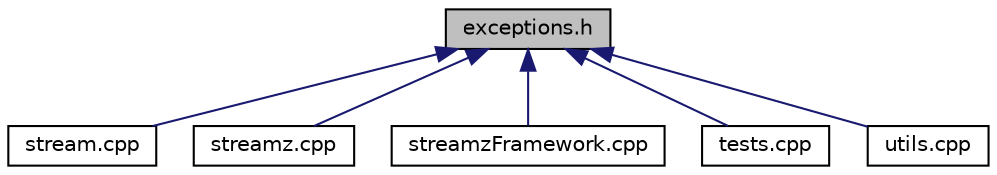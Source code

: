 digraph "exceptions.h"
{
 // LATEX_PDF_SIZE
  edge [fontname="Helvetica",fontsize="10",labelfontname="Helvetica",labelfontsize="10"];
  node [fontname="Helvetica",fontsize="10",shape=record];
  Node1 [label="exceptions.h",height=0.2,width=0.4,color="black", fillcolor="grey75", style="filled", fontcolor="black",tooltip=" "];
  Node1 -> Node2 [dir="back",color="midnightblue",fontsize="10",style="solid",fontname="Helvetica"];
  Node2 [label="stream.cpp",height=0.2,width=0.4,color="black", fillcolor="white", style="filled",URL="$stream_8cpp.html",tooltip=" "];
  Node1 -> Node3 [dir="back",color="midnightblue",fontsize="10",style="solid",fontname="Helvetica"];
  Node3 [label="streamz.cpp",height=0.2,width=0.4,color="black", fillcolor="white", style="filled",URL="$streamz_8cpp.html",tooltip=" "];
  Node1 -> Node4 [dir="back",color="midnightblue",fontsize="10",style="solid",fontname="Helvetica"];
  Node4 [label="streamzFramework.cpp",height=0.2,width=0.4,color="black", fillcolor="white", style="filled",URL="$streamz__framework_8cpp.html",tooltip=" "];
  Node1 -> Node5 [dir="back",color="midnightblue",fontsize="10",style="solid",fontname="Helvetica"];
  Node5 [label="tests.cpp",height=0.2,width=0.4,color="black", fillcolor="white", style="filled",URL="$tests_8cpp.html",tooltip=" "];
  Node1 -> Node6 [dir="back",color="midnightblue",fontsize="10",style="solid",fontname="Helvetica"];
  Node6 [label="utils.cpp",height=0.2,width=0.4,color="black", fillcolor="white", style="filled",URL="$utils_8cpp.html",tooltip=" "];
}
